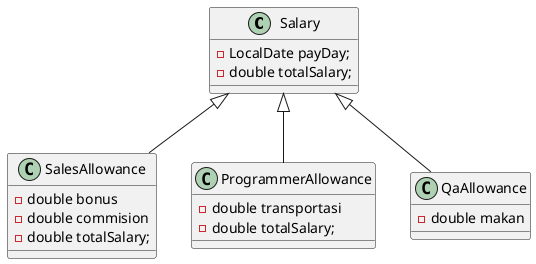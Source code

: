 @startuml hr-class



class Salary{
    -LocalDate payDay;
    -double totalSalary;
}

class SalesAllowance extends Salary{
    -double bonus
    -double commision
    -double totalSalary;
}

class ProgrammerAllowance extends Salary{
    -double transportasi
    -double totalSalary;
}

class QaAllowance extends Salary{
    -double makan
}



@enduml
